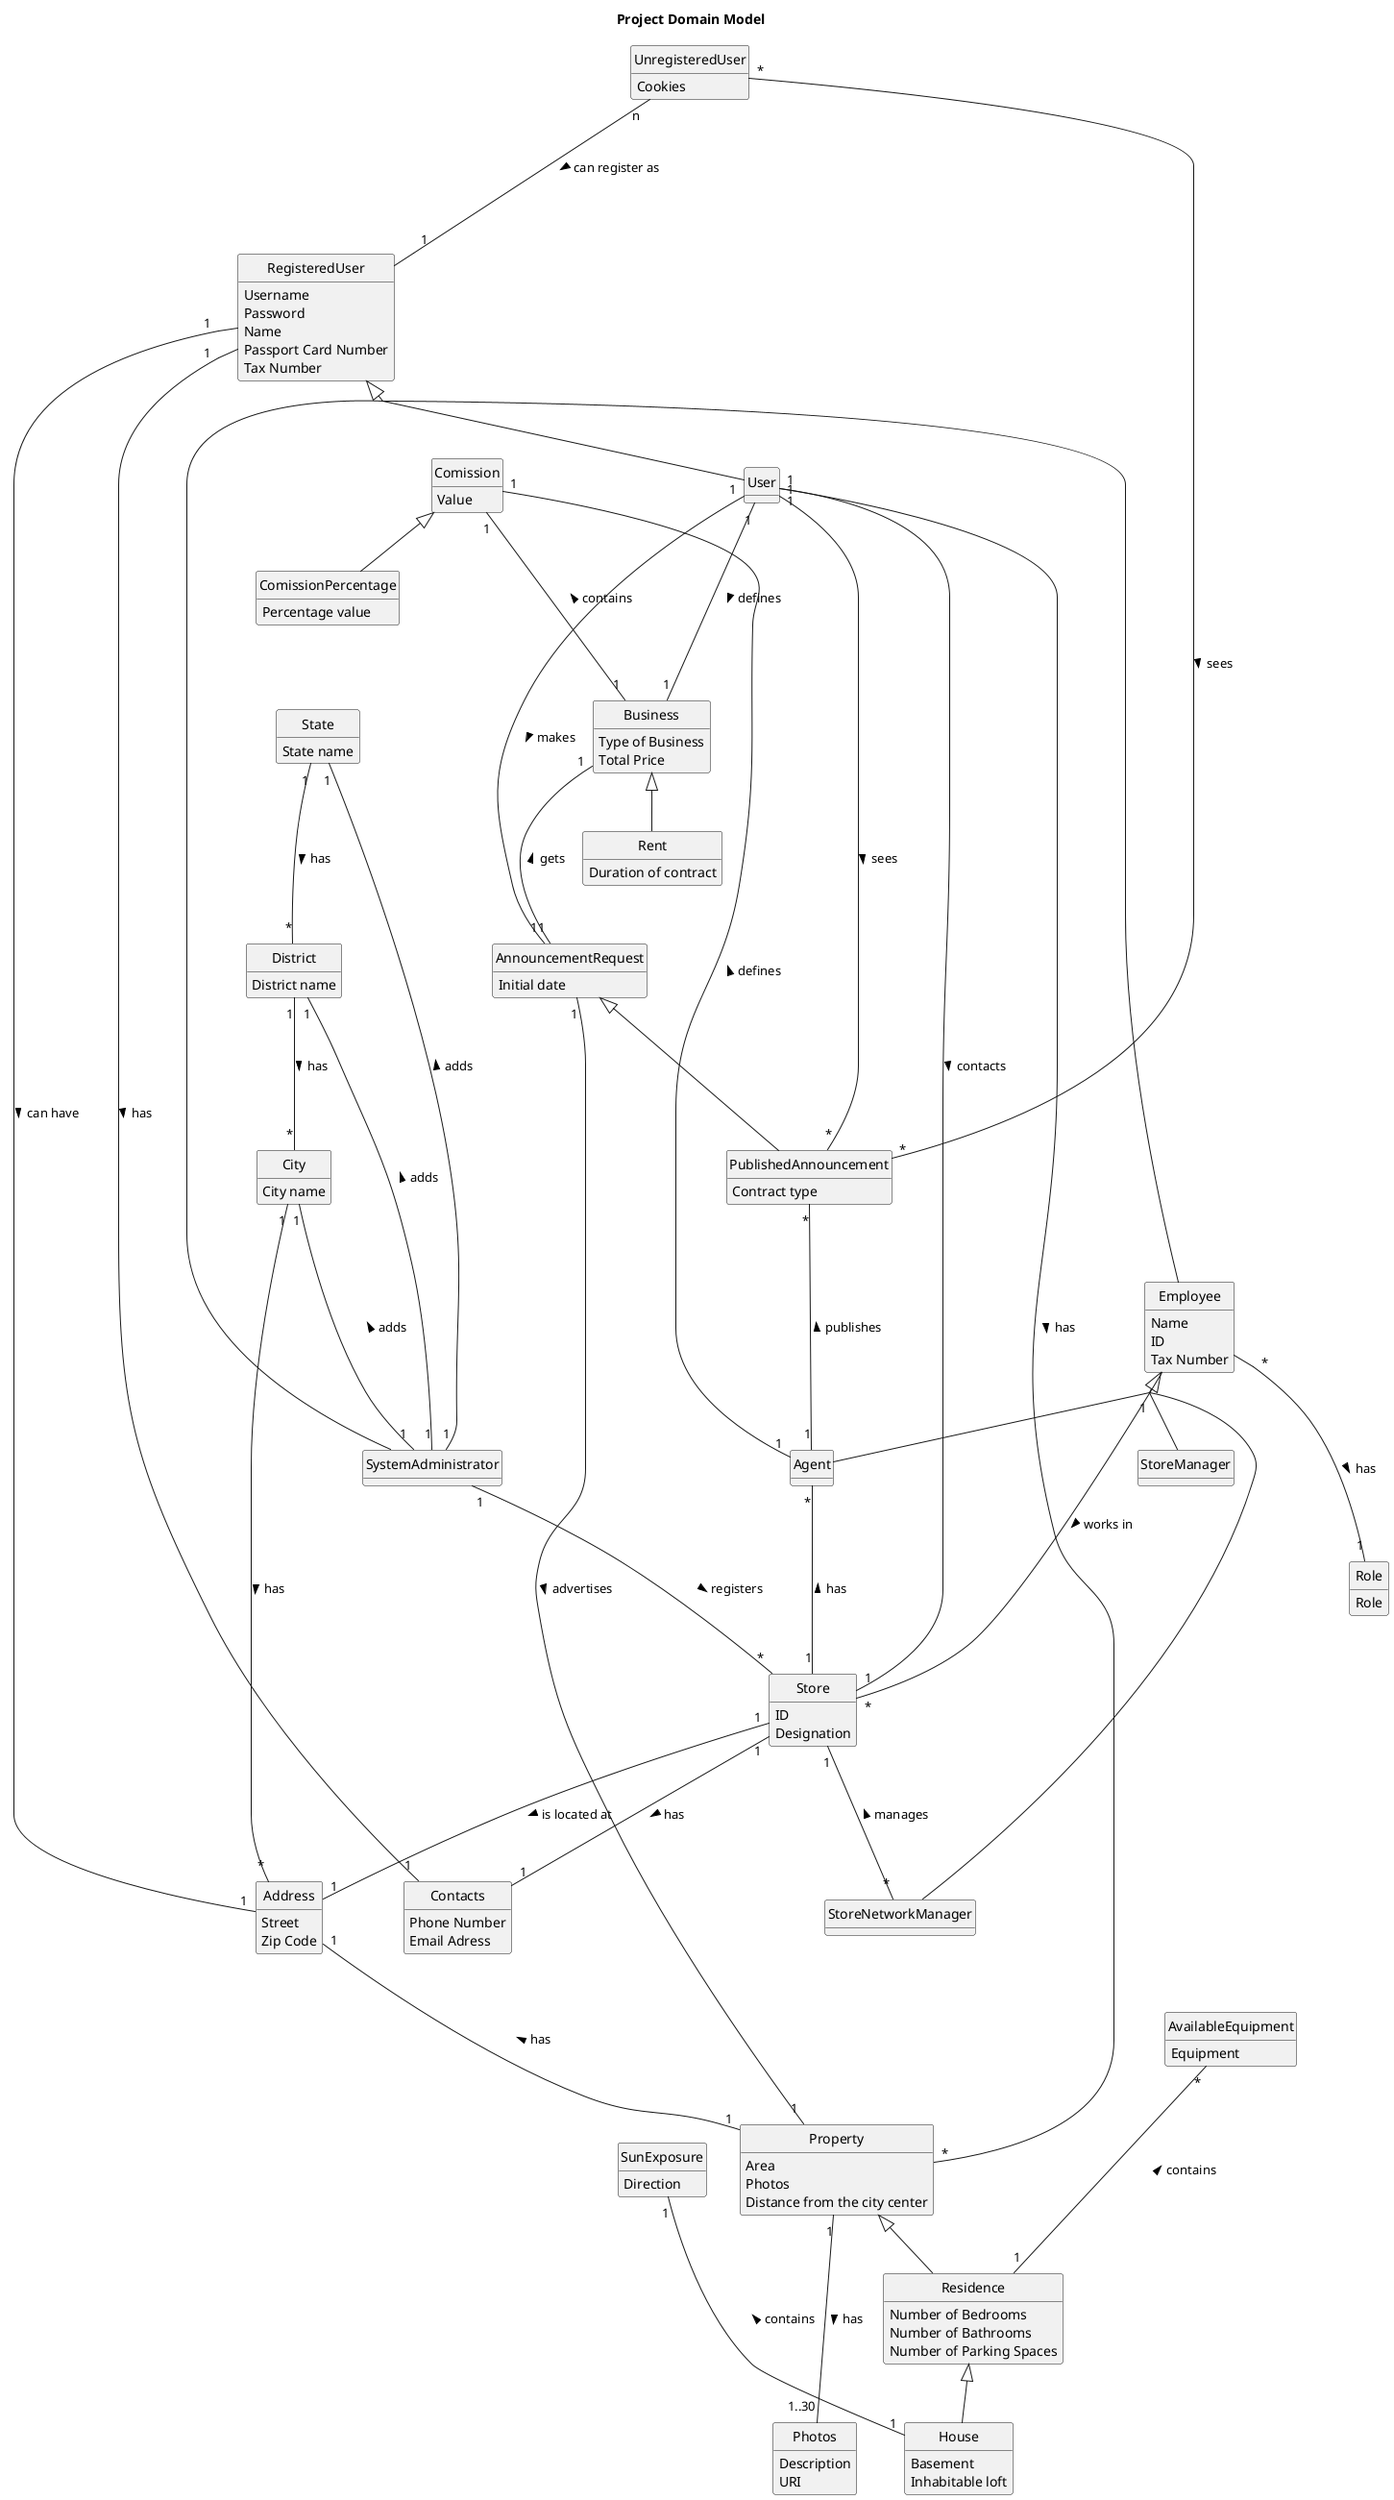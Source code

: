 @startuml

skinparam groupInheritance 2
skinparam monochrome true
skinparam packageStyle rectangle
skinparam shadowing false
skinparam classAttributeIconSize 0

hide circle
hide methods

title Project Domain Model

class UnregisteredUser {
    Cookies
}

class State {
    State name
}

class RegisteredUser {
    Username
    Password
    Name
    Passport Card Number
    Tax Number
}

class District {
    District name
}

class City {
    City name
}

class Address {
    Street
    Zip Code
}

class Contacts {
    Phone Number
    Email Adress
}

class Store {
    ID
    Designation
}

class Employee {
    Name
    ID
    Tax Number
}

class Role {
    Role
}

class Photos {
    Description
    URI
}

class AvailableEquipment {
    Equipment
}

class ComissionPercentage {
    Percentage value
}

class Rent {
    Duration of contract
}

class AnnouncementRequest {
    Initial date
}

class PublishedAnnouncement {
    Contract type
}

class Business {
    Type of Business
    Total Price
}

class Residence {
    Number of Bedrooms
    Number of Bathrooms
    Number of Parking Spaces
}

class Property {
    Area
    Photos
    Distance from the city center
}

class House {
    Basement
    Inhabitable loft
}

class SunExposure {
    Direction
}

class Comission {
    Value
}

UnregisteredUser "n" --- "1" RegisteredUser : can register as >
UnregisteredUser "*" --- "*" PublishedAnnouncement: sees >
PublishedAnnouncement "*" --- "1" Agent: publishes <
PublishedAnnouncement "*" --- "1" User: sees <
RegisteredUser "1" --- "1" Address : can have >
RegisteredUser "1" --- "1" Contacts : has >
Comission "1" --- "1" Agent: defines <
Comission "1" --- "1" Business: contains <
Store "1" --- "1" Address: is located at >
Store "1" --- "1" Contacts: has >
Store "1" --- "*" StoreNetworkManager : manages <
State "1" --- "*" District : has >
State "1" --- "1" SystemAdministrator: adds <
City "1" --- "1" SystemAdministrator: adds <
District "1" --- "1" SystemAdministrator: adds <
SystemAdministrator "1" --- "*" Store: registers >
Employee "*" --- "1" Role : has >
Employee "1" -- "*" Store : works in >
User "1" --- "*" Property: has >
User "1" --- "1" Store: contacts >
User "1" --- "1" Business: defines >
User "1" --- "1" AnnouncementRequest: makes >
District "1" --- "*" City : has >
City "1" --- "*" Address : has >
SunExposure "1" --- "1" House: contains <
Address "1" --- "1" Property: has <
Agent "*" --- "1" Store: has <
AvailableEquipment "*" --- "1" Residence: contains <
Property "1" --- "1..30" Photos: has >
Business "1" --- "1" AnnouncementRequest: gets <
AnnouncementRequest "1" --- "1" Property: advertises >

Comission <|-- ComissionPercentage
Business <|-- Rent
Employee <|-- Agent
Employee <|-- StoreNetworkManager
Employee <|-- StoreManager
Residence <|-- House
Property <|-- Residence
RegisteredUser <|-- Employee
RegisteredUser <|-- SystemAdministrator
RegisteredUser <|-- User
AnnouncementRequest  <|---  PublishedAnnouncement

@enduml